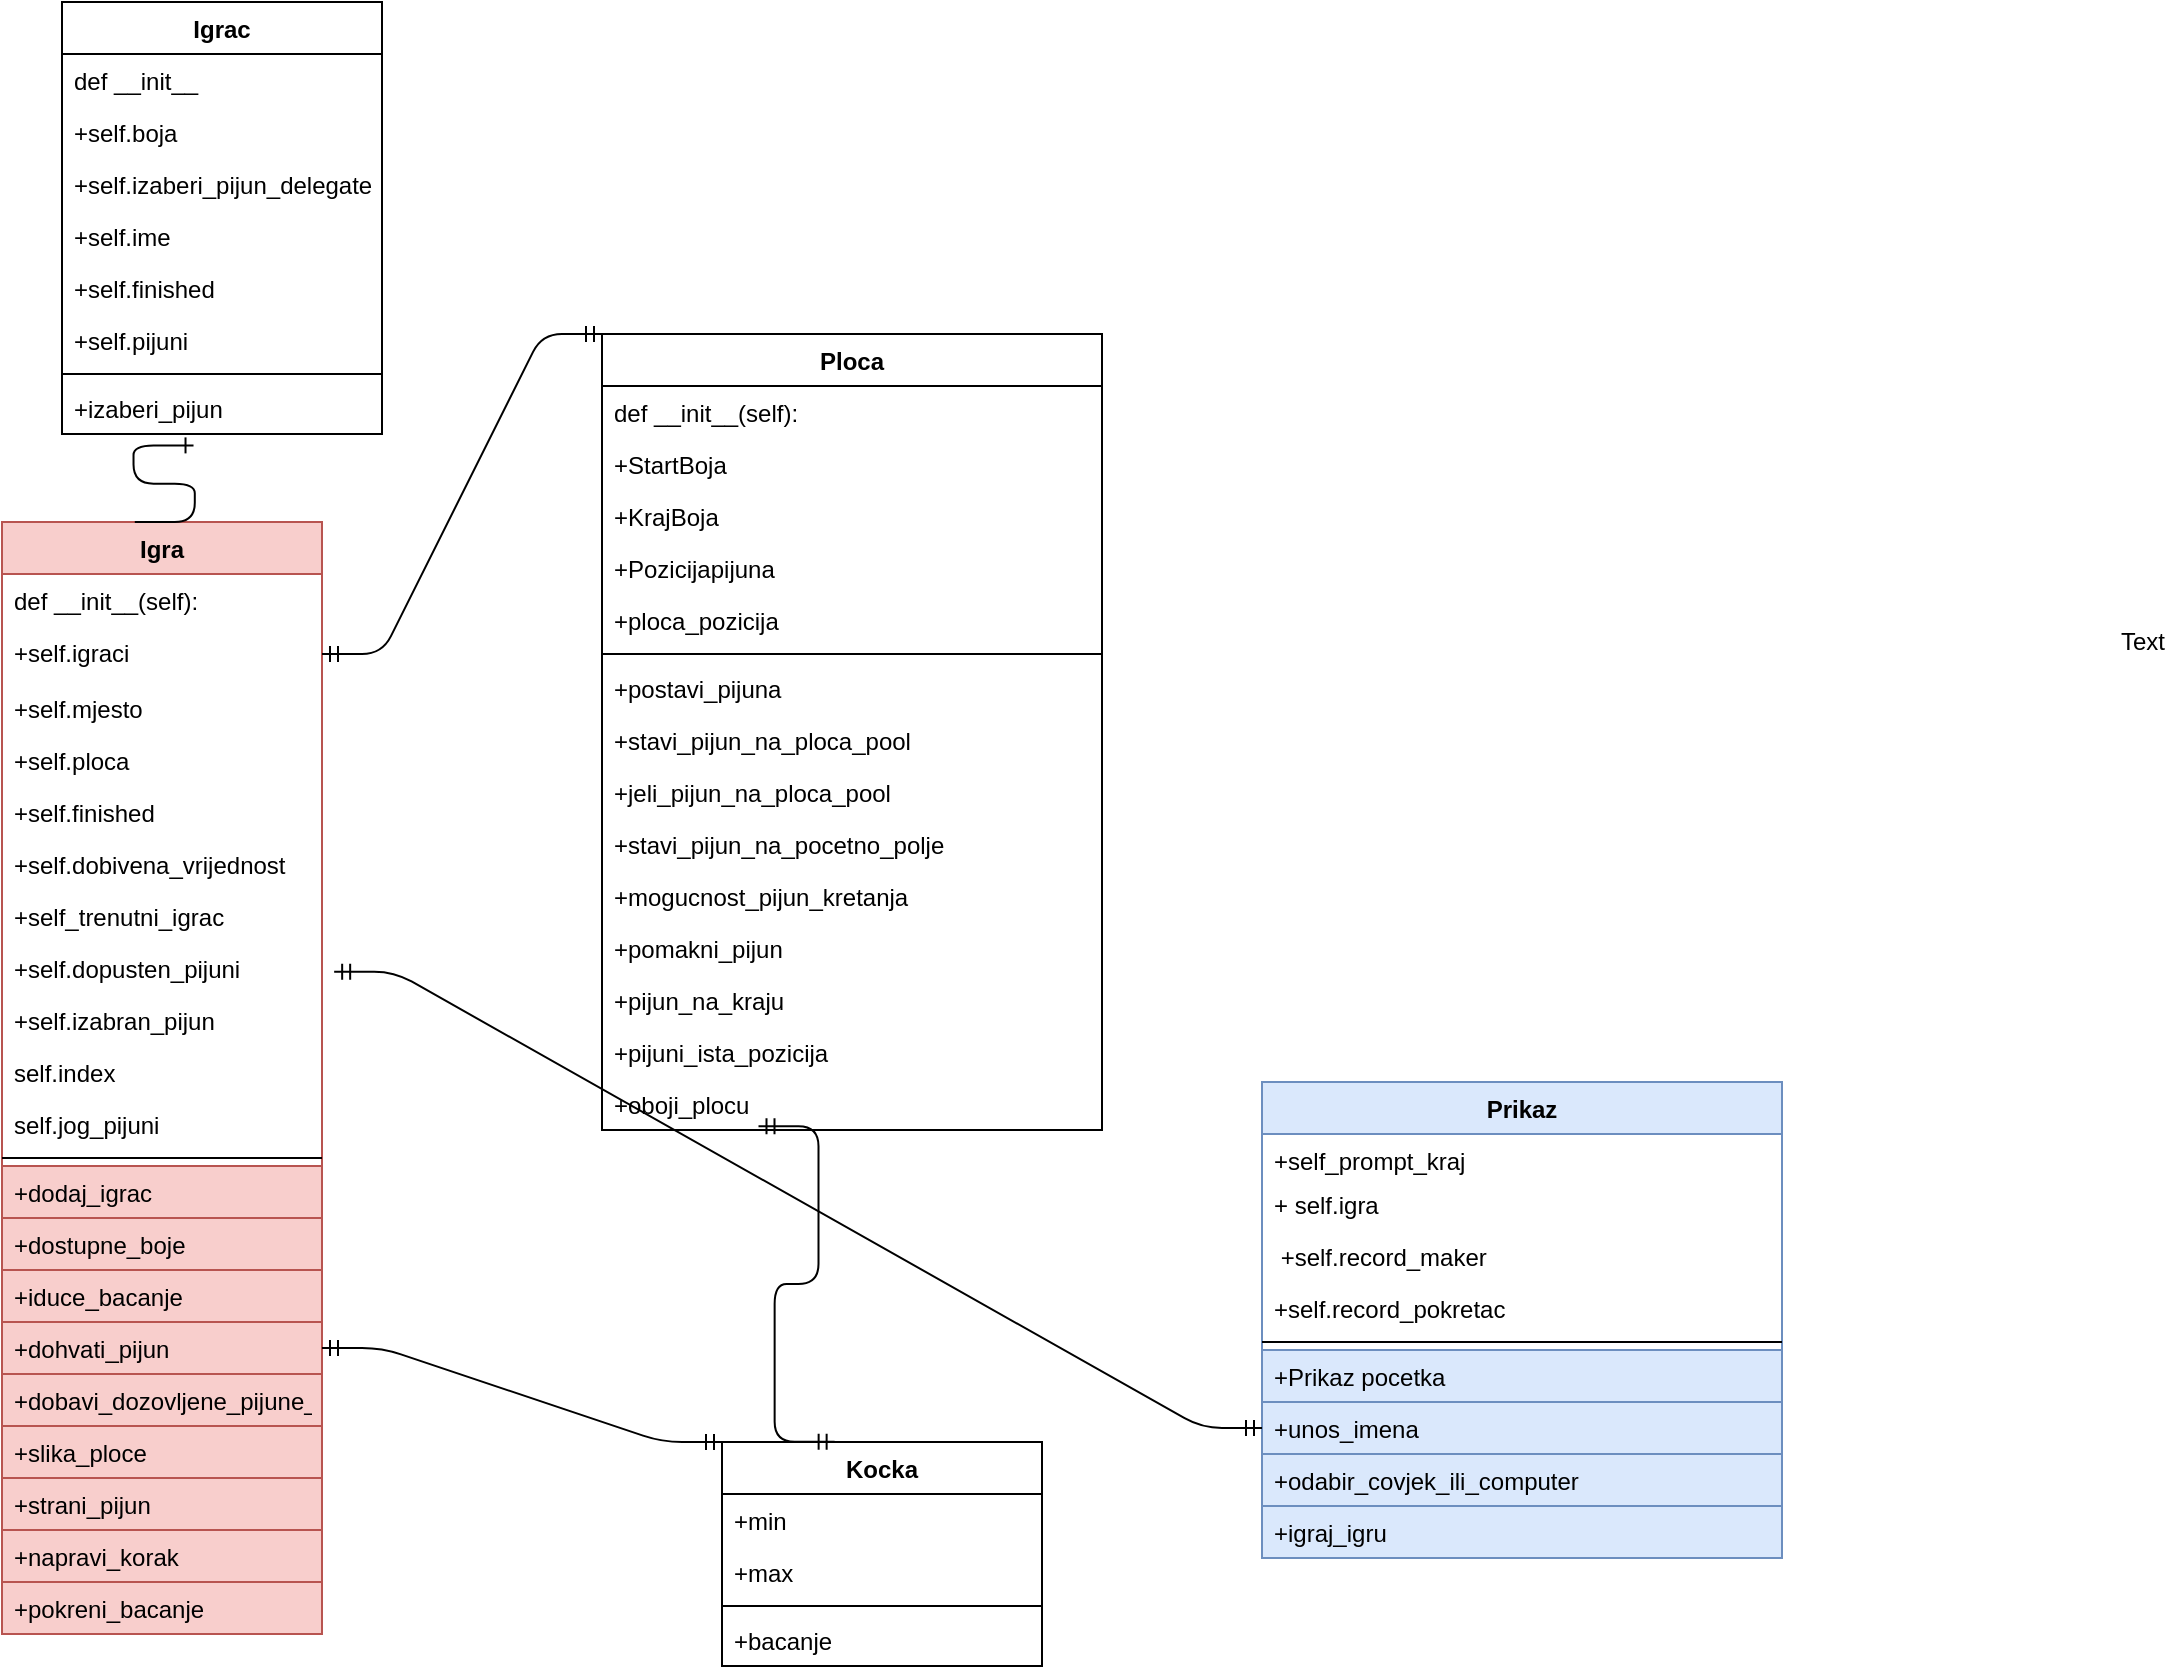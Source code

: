 <mxfile version="14.2.7" type="github" pages="3">
  <diagram id="_c5UoDet7S7U7oNL-fHp" name="UML">
    <mxGraphModel dx="1497" dy="803" grid="1" gridSize="10" guides="1" tooltips="1" connect="1" arrows="1" fold="1" page="1" pageScale="1" pageWidth="827" pageHeight="1169" math="0" shadow="0">
      <root>
        <mxCell id="0" />
        <mxCell id="1" parent="0" />
        <mxCell id="5Lk-2WCluk9JZzfyR8hW-23" value="Ploca" style="swimlane;fontStyle=1;align=center;verticalAlign=top;childLayout=stackLayout;horizontal=1;startSize=26;horizontalStack=0;resizeParent=1;resizeParentMax=0;resizeLast=0;collapsible=1;marginBottom=0;" parent="1" vertex="1">
          <mxGeometry x="380" y="386" width="250" height="398" as="geometry" />
        </mxCell>
        <mxCell id="5Lk-2WCluk9JZzfyR8hW-24" value="def __init__(self):&#xa;" style="text;strokeColor=none;fillColor=none;align=left;verticalAlign=top;spacingLeft=4;spacingRight=4;overflow=hidden;rotatable=0;points=[[0,0.5],[1,0.5]];portConstraint=eastwest;" parent="5Lk-2WCluk9JZzfyR8hW-23" vertex="1">
          <mxGeometry y="26" width="250" height="26" as="geometry" />
        </mxCell>
        <mxCell id="5Lk-2WCluk9JZzfyR8hW-48" value="+StartBoja" style="text;strokeColor=none;fillColor=none;align=left;verticalAlign=top;spacingLeft=4;spacingRight=4;overflow=hidden;rotatable=0;points=[[0,0.5],[1,0.5]];portConstraint=eastwest;" parent="5Lk-2WCluk9JZzfyR8hW-23" vertex="1">
          <mxGeometry y="52" width="250" height="26" as="geometry" />
        </mxCell>
        <mxCell id="5Lk-2WCluk9JZzfyR8hW-49" value="+KrajBoja" style="text;strokeColor=none;fillColor=none;align=left;verticalAlign=top;spacingLeft=4;spacingRight=4;overflow=hidden;rotatable=0;points=[[0,0.5],[1,0.5]];portConstraint=eastwest;" parent="5Lk-2WCluk9JZzfyR8hW-23" vertex="1">
          <mxGeometry y="78" width="250" height="26" as="geometry" />
        </mxCell>
        <mxCell id="5Lk-2WCluk9JZzfyR8hW-50" value="+Pozicijapijuna" style="text;strokeColor=none;fillColor=none;align=left;verticalAlign=top;spacingLeft=4;spacingRight=4;overflow=hidden;rotatable=0;points=[[0,0.5],[1,0.5]];portConstraint=eastwest;" parent="5Lk-2WCluk9JZzfyR8hW-23" vertex="1">
          <mxGeometry y="104" width="250" height="26" as="geometry" />
        </mxCell>
        <mxCell id="5Lk-2WCluk9JZzfyR8hW-51" value="+ploca_pozicija" style="text;strokeColor=none;fillColor=none;align=left;verticalAlign=top;spacingLeft=4;spacingRight=4;overflow=hidden;rotatable=0;points=[[0,0.5],[1,0.5]];portConstraint=eastwest;" parent="5Lk-2WCluk9JZzfyR8hW-23" vertex="1">
          <mxGeometry y="130" width="250" height="26" as="geometry" />
        </mxCell>
        <mxCell id="5Lk-2WCluk9JZzfyR8hW-25" value="" style="line;strokeWidth=1;fillColor=none;align=left;verticalAlign=middle;spacingTop=-1;spacingLeft=3;spacingRight=3;rotatable=0;labelPosition=right;points=[];portConstraint=eastwest;" parent="5Lk-2WCluk9JZzfyR8hW-23" vertex="1">
          <mxGeometry y="156" width="250" height="8" as="geometry" />
        </mxCell>
        <mxCell id="5Lk-2WCluk9JZzfyR8hW-32" value="+postavi_pijuna" style="text;strokeColor=none;fillColor=none;align=left;verticalAlign=top;spacingLeft=4;spacingRight=4;overflow=hidden;rotatable=0;points=[[0,0.5],[1,0.5]];portConstraint=eastwest;" parent="5Lk-2WCluk9JZzfyR8hW-23" vertex="1">
          <mxGeometry y="164" width="250" height="26" as="geometry" />
        </mxCell>
        <mxCell id="5Lk-2WCluk9JZzfyR8hW-26" value="+stavi_pijun_na_ploca_pool" style="text;strokeColor=none;fillColor=none;align=left;verticalAlign=top;spacingLeft=4;spacingRight=4;overflow=hidden;rotatable=0;points=[[0,0.5],[1,0.5]];portConstraint=eastwest;" parent="5Lk-2WCluk9JZzfyR8hW-23" vertex="1">
          <mxGeometry y="190" width="250" height="26" as="geometry" />
        </mxCell>
        <mxCell id="5Lk-2WCluk9JZzfyR8hW-27" value="+jeli_pijun_na_ploca_pool" style="text;strokeColor=none;fillColor=none;align=left;verticalAlign=top;spacingLeft=4;spacingRight=4;overflow=hidden;rotatable=0;points=[[0,0.5],[1,0.5]];portConstraint=eastwest;" parent="5Lk-2WCluk9JZzfyR8hW-23" vertex="1">
          <mxGeometry y="216" width="250" height="26" as="geometry" />
        </mxCell>
        <mxCell id="5Lk-2WCluk9JZzfyR8hW-29" value="+stavi_pijun_na_pocetno_polje" style="text;strokeColor=none;fillColor=none;align=left;verticalAlign=top;spacingLeft=4;spacingRight=4;overflow=hidden;rotatable=0;points=[[0,0.5],[1,0.5]];portConstraint=eastwest;" parent="5Lk-2WCluk9JZzfyR8hW-23" vertex="1">
          <mxGeometry y="242" width="250" height="26" as="geometry" />
        </mxCell>
        <mxCell id="5Lk-2WCluk9JZzfyR8hW-30" value="+mogucnost_pijun_kretanja" style="text;strokeColor=none;fillColor=none;align=left;verticalAlign=top;spacingLeft=4;spacingRight=4;overflow=hidden;rotatable=0;points=[[0,0.5],[1,0.5]];portConstraint=eastwest;" parent="5Lk-2WCluk9JZzfyR8hW-23" vertex="1">
          <mxGeometry y="268" width="250" height="26" as="geometry" />
        </mxCell>
        <mxCell id="5Lk-2WCluk9JZzfyR8hW-31" value="+pomakni_pijun" style="text;strokeColor=none;fillColor=none;align=left;verticalAlign=top;spacingLeft=4;spacingRight=4;overflow=hidden;rotatable=0;points=[[0,0.5],[1,0.5]];portConstraint=eastwest;" parent="5Lk-2WCluk9JZzfyR8hW-23" vertex="1">
          <mxGeometry y="294" width="250" height="26" as="geometry" />
        </mxCell>
        <mxCell id="5Lk-2WCluk9JZzfyR8hW-33" value="+pijun_na_kraju" style="text;strokeColor=none;fillColor=none;align=left;verticalAlign=top;spacingLeft=4;spacingRight=4;overflow=hidden;rotatable=0;points=[[0,0.5],[1,0.5]];portConstraint=eastwest;" parent="5Lk-2WCluk9JZzfyR8hW-23" vertex="1">
          <mxGeometry y="320" width="250" height="26" as="geometry" />
        </mxCell>
        <mxCell id="5Lk-2WCluk9JZzfyR8hW-34" value="+pijuni_ista_pozicija" style="text;strokeColor=none;fillColor=none;align=left;verticalAlign=top;spacingLeft=4;spacingRight=4;overflow=hidden;rotatable=0;points=[[0,0.5],[1,0.5]];portConstraint=eastwest;" parent="5Lk-2WCluk9JZzfyR8hW-23" vertex="1">
          <mxGeometry y="346" width="250" height="26" as="geometry" />
        </mxCell>
        <mxCell id="5Lk-2WCluk9JZzfyR8hW-35" value="+oboji_plocu&#xa;" style="text;strokeColor=none;fillColor=none;align=left;verticalAlign=top;spacingLeft=4;spacingRight=4;overflow=hidden;rotatable=0;points=[[0,0.5],[1,0.5]];portConstraint=eastwest;" parent="5Lk-2WCluk9JZzfyR8hW-23" vertex="1">
          <mxGeometry y="372" width="250" height="26" as="geometry" />
        </mxCell>
        <mxCell id="5Lk-2WCluk9JZzfyR8hW-53" value="Igrac" style="swimlane;fontStyle=1;align=center;verticalAlign=top;childLayout=stackLayout;horizontal=1;startSize=26;horizontalStack=0;resizeParent=1;resizeParentMax=0;resizeLast=0;collapsible=1;marginBottom=0;" parent="1" vertex="1">
          <mxGeometry x="110" y="220" width="160" height="216" as="geometry" />
        </mxCell>
        <mxCell id="5Lk-2WCluk9JZzfyR8hW-54" value="def __init__&#xa;" style="text;strokeColor=none;fillColor=none;align=left;verticalAlign=top;spacingLeft=4;spacingRight=4;overflow=hidden;rotatable=0;points=[[0,0.5],[1,0.5]];portConstraint=eastwest;" parent="5Lk-2WCluk9JZzfyR8hW-53" vertex="1">
          <mxGeometry y="26" width="160" height="26" as="geometry" />
        </mxCell>
        <mxCell id="5Lk-2WCluk9JZzfyR8hW-57" value="+self.boja" style="text;strokeColor=none;fillColor=none;align=left;verticalAlign=top;spacingLeft=4;spacingRight=4;overflow=hidden;rotatable=0;points=[[0,0.5],[1,0.5]];portConstraint=eastwest;" parent="5Lk-2WCluk9JZzfyR8hW-53" vertex="1">
          <mxGeometry y="52" width="160" height="26" as="geometry" />
        </mxCell>
        <mxCell id="5Lk-2WCluk9JZzfyR8hW-58" value="+self.izaberi_pijun_delegate" style="text;strokeColor=none;fillColor=none;align=left;verticalAlign=top;spacingLeft=4;spacingRight=4;overflow=hidden;rotatable=0;points=[[0,0.5],[1,0.5]];portConstraint=eastwest;" parent="5Lk-2WCluk9JZzfyR8hW-53" vertex="1">
          <mxGeometry y="78" width="160" height="26" as="geometry" />
        </mxCell>
        <mxCell id="5Lk-2WCluk9JZzfyR8hW-59" value="+self.ime" style="text;strokeColor=none;fillColor=none;align=left;verticalAlign=top;spacingLeft=4;spacingRight=4;overflow=hidden;rotatable=0;points=[[0,0.5],[1,0.5]];portConstraint=eastwest;" parent="5Lk-2WCluk9JZzfyR8hW-53" vertex="1">
          <mxGeometry y="104" width="160" height="26" as="geometry" />
        </mxCell>
        <mxCell id="5Lk-2WCluk9JZzfyR8hW-60" value="+self.finished" style="text;strokeColor=none;fillColor=none;align=left;verticalAlign=top;spacingLeft=4;spacingRight=4;overflow=hidden;rotatable=0;points=[[0,0.5],[1,0.5]];portConstraint=eastwest;" parent="5Lk-2WCluk9JZzfyR8hW-53" vertex="1">
          <mxGeometry y="130" width="160" height="26" as="geometry" />
        </mxCell>
        <mxCell id="5Lk-2WCluk9JZzfyR8hW-61" value="+self.pijuni" style="text;strokeColor=none;fillColor=none;align=left;verticalAlign=top;spacingLeft=4;spacingRight=4;overflow=hidden;rotatable=0;points=[[0,0.5],[1,0.5]];portConstraint=eastwest;" parent="5Lk-2WCluk9JZzfyR8hW-53" vertex="1">
          <mxGeometry y="156" width="160" height="26" as="geometry" />
        </mxCell>
        <mxCell id="5Lk-2WCluk9JZzfyR8hW-55" value="" style="line;strokeWidth=1;fillColor=none;align=left;verticalAlign=middle;spacingTop=-1;spacingLeft=3;spacingRight=3;rotatable=0;labelPosition=right;points=[];portConstraint=eastwest;" parent="5Lk-2WCluk9JZzfyR8hW-53" vertex="1">
          <mxGeometry y="182" width="160" height="8" as="geometry" />
        </mxCell>
        <mxCell id="5Lk-2WCluk9JZzfyR8hW-56" value="+izaberi_pijun" style="text;strokeColor=none;fillColor=none;align=left;verticalAlign=top;spacingLeft=4;spacingRight=4;overflow=hidden;rotatable=0;points=[[0,0.5],[1,0.5]];portConstraint=eastwest;" parent="5Lk-2WCluk9JZzfyR8hW-53" vertex="1">
          <mxGeometry y="190" width="160" height="26" as="geometry" />
        </mxCell>
        <mxCell id="5Lk-2WCluk9JZzfyR8hW-62" value="Igra" style="swimlane;fontStyle=1;align=center;verticalAlign=top;childLayout=stackLayout;horizontal=1;startSize=26;horizontalStack=0;resizeParent=1;resizeParentMax=0;resizeLast=0;collapsible=1;marginBottom=0;fillColor=#f8cecc;strokeColor=#b85450;" parent="1" vertex="1">
          <mxGeometry x="80" y="480" width="160" height="556" as="geometry" />
        </mxCell>
        <mxCell id="5Lk-2WCluk9JZzfyR8hW-63" value="def __init__(self):&#xa;" style="text;strokeColor=none;fillColor=none;align=left;verticalAlign=top;spacingLeft=4;spacingRight=4;overflow=hidden;rotatable=0;points=[[0,0.5],[1,0.5]];portConstraint=eastwest;" parent="5Lk-2WCluk9JZzfyR8hW-62" vertex="1">
          <mxGeometry y="26" width="160" height="26" as="geometry" />
        </mxCell>
        <mxCell id="5Lk-2WCluk9JZzfyR8hW-66" value="+self.igraci" style="text;align=left;verticalAlign=top;spacingLeft=4;spacingRight=4;overflow=hidden;rotatable=0;points=[[0,0.5],[1,0.5]];portConstraint=eastwest;" parent="5Lk-2WCluk9JZzfyR8hW-62" vertex="1">
          <mxGeometry y="52" width="160" height="28" as="geometry" />
        </mxCell>
        <mxCell id="5Lk-2WCluk9JZzfyR8hW-67" value="+self.mjesto" style="text;strokeColor=none;fillColor=none;align=left;verticalAlign=top;spacingLeft=4;spacingRight=4;overflow=hidden;rotatable=0;points=[[0,0.5],[1,0.5]];portConstraint=eastwest;" parent="5Lk-2WCluk9JZzfyR8hW-62" vertex="1">
          <mxGeometry y="80" width="160" height="26" as="geometry" />
        </mxCell>
        <mxCell id="5Lk-2WCluk9JZzfyR8hW-77" value="+self.ploca" style="text;strokeColor=none;fillColor=none;align=left;verticalAlign=top;spacingLeft=4;spacingRight=4;overflow=hidden;rotatable=0;points=[[0,0.5],[1,0.5]];portConstraint=eastwest;" parent="5Lk-2WCluk9JZzfyR8hW-62" vertex="1">
          <mxGeometry y="106" width="160" height="26" as="geometry" />
        </mxCell>
        <mxCell id="5Lk-2WCluk9JZzfyR8hW-68" value="+self.finished" style="text;strokeColor=none;fillColor=none;align=left;verticalAlign=top;spacingLeft=4;spacingRight=4;overflow=hidden;rotatable=0;points=[[0,0.5],[1,0.5]];portConstraint=eastwest;" parent="5Lk-2WCluk9JZzfyR8hW-62" vertex="1">
          <mxGeometry y="132" width="160" height="26" as="geometry" />
        </mxCell>
        <mxCell id="5Lk-2WCluk9JZzfyR8hW-69" value="+self.dobivena_vrijednost" style="text;strokeColor=none;fillColor=none;align=left;verticalAlign=top;spacingLeft=4;spacingRight=4;overflow=hidden;rotatable=0;points=[[0,0.5],[1,0.5]];portConstraint=eastwest;" parent="5Lk-2WCluk9JZzfyR8hW-62" vertex="1">
          <mxGeometry y="158" width="160" height="26" as="geometry" />
        </mxCell>
        <mxCell id="5Lk-2WCluk9JZzfyR8hW-70" value="+self_trenutni_igrac" style="text;strokeColor=none;fillColor=none;align=left;verticalAlign=top;spacingLeft=4;spacingRight=4;overflow=hidden;rotatable=0;points=[[0,0.5],[1,0.5]];portConstraint=eastwest;" parent="5Lk-2WCluk9JZzfyR8hW-62" vertex="1">
          <mxGeometry y="184" width="160" height="26" as="geometry" />
        </mxCell>
        <mxCell id="5Lk-2WCluk9JZzfyR8hW-71" value="+self.dopusten_pijuni" style="text;strokeColor=none;fillColor=none;align=left;verticalAlign=top;spacingLeft=4;spacingRight=4;overflow=hidden;rotatable=0;points=[[0,0.5],[1,0.5]];portConstraint=eastwest;" parent="5Lk-2WCluk9JZzfyR8hW-62" vertex="1">
          <mxGeometry y="210" width="160" height="26" as="geometry" />
        </mxCell>
        <mxCell id="5Lk-2WCluk9JZzfyR8hW-72" value="+self.izabran_pijun" style="text;strokeColor=none;fillColor=none;align=left;verticalAlign=top;spacingLeft=4;spacingRight=4;overflow=hidden;rotatable=0;points=[[0,0.5],[1,0.5]];portConstraint=eastwest;" parent="5Lk-2WCluk9JZzfyR8hW-62" vertex="1">
          <mxGeometry y="236" width="160" height="26" as="geometry" />
        </mxCell>
        <mxCell id="5Lk-2WCluk9JZzfyR8hW-73" value="self.index" style="text;strokeColor=none;fillColor=none;align=left;verticalAlign=top;spacingLeft=4;spacingRight=4;overflow=hidden;rotatable=0;points=[[0,0.5],[1,0.5]];portConstraint=eastwest;" parent="5Lk-2WCluk9JZzfyR8hW-62" vertex="1">
          <mxGeometry y="262" width="160" height="26" as="geometry" />
        </mxCell>
        <mxCell id="5Lk-2WCluk9JZzfyR8hW-76" value="self.jog_pijuni" style="text;strokeColor=none;fillColor=none;align=left;verticalAlign=top;spacingLeft=4;spacingRight=4;overflow=hidden;rotatable=0;points=[[0,0.5],[1,0.5]];portConstraint=eastwest;" parent="5Lk-2WCluk9JZzfyR8hW-62" vertex="1">
          <mxGeometry y="288" width="160" height="26" as="geometry" />
        </mxCell>
        <mxCell id="5Lk-2WCluk9JZzfyR8hW-75" value="" style="line;strokeWidth=1;fillColor=none;align=left;verticalAlign=middle;spacingTop=-1;spacingLeft=3;spacingRight=3;rotatable=0;labelPosition=right;points=[];portConstraint=eastwest;" parent="5Lk-2WCluk9JZzfyR8hW-62" vertex="1">
          <mxGeometry y="314" width="160" height="8" as="geometry" />
        </mxCell>
        <mxCell id="5Lk-2WCluk9JZzfyR8hW-65" value="+dodaj_igrac" style="text;strokeColor=#b85450;fillColor=#f8cecc;align=left;verticalAlign=top;spacingLeft=4;spacingRight=4;overflow=hidden;rotatable=0;points=[[0,0.5],[1,0.5]];portConstraint=eastwest;" parent="5Lk-2WCluk9JZzfyR8hW-62" vertex="1">
          <mxGeometry y="322" width="160" height="26" as="geometry" />
        </mxCell>
        <mxCell id="5Lk-2WCluk9JZzfyR8hW-78" value="+dostupne_boje" style="text;strokeColor=#b85450;fillColor=#f8cecc;align=left;verticalAlign=top;spacingLeft=4;spacingRight=4;overflow=hidden;rotatable=0;points=[[0,0.5],[1,0.5]];portConstraint=eastwest;" parent="5Lk-2WCluk9JZzfyR8hW-62" vertex="1">
          <mxGeometry y="348" width="160" height="26" as="geometry" />
        </mxCell>
        <mxCell id="5Lk-2WCluk9JZzfyR8hW-79" value="+iduce_bacanje" style="text;strokeColor=#b85450;fillColor=#f8cecc;align=left;verticalAlign=top;spacingLeft=4;spacingRight=4;overflow=hidden;rotatable=0;points=[[0,0.5],[1,0.5]];portConstraint=eastwest;" parent="5Lk-2WCluk9JZzfyR8hW-62" vertex="1">
          <mxGeometry y="374" width="160" height="26" as="geometry" />
        </mxCell>
        <mxCell id="5Lk-2WCluk9JZzfyR8hW-80" value="+dohvati_pijun" style="text;strokeColor=#b85450;fillColor=#f8cecc;align=left;verticalAlign=top;spacingLeft=4;spacingRight=4;overflow=hidden;rotatable=0;points=[[0,0.5],[1,0.5]];portConstraint=eastwest;" parent="5Lk-2WCluk9JZzfyR8hW-62" vertex="1">
          <mxGeometry y="400" width="160" height="26" as="geometry" />
        </mxCell>
        <mxCell id="5Lk-2WCluk9JZzfyR8hW-81" value="+dobavi_dozovljene_pijune_za_micanje" style="text;strokeColor=#b85450;fillColor=#f8cecc;align=left;verticalAlign=top;spacingLeft=4;spacingRight=4;overflow=hidden;rotatable=0;points=[[0,0.5],[1,0.5]];portConstraint=eastwest;" parent="5Lk-2WCluk9JZzfyR8hW-62" vertex="1">
          <mxGeometry y="426" width="160" height="26" as="geometry" />
        </mxCell>
        <mxCell id="5Lk-2WCluk9JZzfyR8hW-82" value="+slika_ploce" style="text;strokeColor=#b85450;fillColor=#f8cecc;align=left;verticalAlign=top;spacingLeft=4;spacingRight=4;overflow=hidden;rotatable=0;points=[[0,0.5],[1,0.5]];portConstraint=eastwest;" parent="5Lk-2WCluk9JZzfyR8hW-62" vertex="1">
          <mxGeometry y="452" width="160" height="26" as="geometry" />
        </mxCell>
        <mxCell id="P3WCugWBcFIrIiBlnVip-1" value="+strani_pijun" style="text;strokeColor=#b85450;fillColor=#f8cecc;align=left;verticalAlign=top;spacingLeft=4;spacingRight=4;overflow=hidden;rotatable=0;points=[[0,0.5],[1,0.5]];portConstraint=eastwest;" vertex="1" parent="5Lk-2WCluk9JZzfyR8hW-62">
          <mxGeometry y="478" width="160" height="26" as="geometry" />
        </mxCell>
        <mxCell id="5Lk-2WCluk9JZzfyR8hW-84" value="+napravi_korak" style="text;strokeColor=#b85450;fillColor=#f8cecc;align=left;verticalAlign=top;spacingLeft=4;spacingRight=4;overflow=hidden;rotatable=0;points=[[0,0.5],[1,0.5]];portConstraint=eastwest;" parent="5Lk-2WCluk9JZzfyR8hW-62" vertex="1">
          <mxGeometry y="504" width="160" height="26" as="geometry" />
        </mxCell>
        <mxCell id="5Lk-2WCluk9JZzfyR8hW-86" value="+pokreni_bacanje" style="text;strokeColor=#b85450;fillColor=#f8cecc;align=left;verticalAlign=top;spacingLeft=4;spacingRight=4;overflow=hidden;rotatable=0;points=[[0,0.5],[1,0.5]];portConstraint=eastwest;" parent="5Lk-2WCluk9JZzfyR8hW-62" vertex="1">
          <mxGeometry y="530" width="160" height="26" as="geometry" />
        </mxCell>
        <mxCell id="5Lk-2WCluk9JZzfyR8hW-94" value="Text" style="text;html=1;align=center;verticalAlign=middle;resizable=0;points=[];autosize=1;" parent="1" vertex="1">
          <mxGeometry x="1130" y="530" width="40" height="20" as="geometry" />
        </mxCell>
        <mxCell id="5Lk-2WCluk9JZzfyR8hW-95" value="Kocka" style="swimlane;fontStyle=1;align=center;verticalAlign=top;childLayout=stackLayout;horizontal=1;startSize=26;horizontalStack=0;resizeParent=1;resizeParentMax=0;resizeLast=0;collapsible=1;marginBottom=0;" parent="1" vertex="1">
          <mxGeometry x="440" y="940" width="160" height="112" as="geometry" />
        </mxCell>
        <mxCell id="5Lk-2WCluk9JZzfyR8hW-96" value="+min" style="text;strokeColor=none;fillColor=none;align=left;verticalAlign=top;spacingLeft=4;spacingRight=4;overflow=hidden;rotatable=0;points=[[0,0.5],[1,0.5]];portConstraint=eastwest;" parent="5Lk-2WCluk9JZzfyR8hW-95" vertex="1">
          <mxGeometry y="26" width="160" height="26" as="geometry" />
        </mxCell>
        <mxCell id="5Lk-2WCluk9JZzfyR8hW-99" value="+max" style="text;strokeColor=none;fillColor=none;align=left;verticalAlign=top;spacingLeft=4;spacingRight=4;overflow=hidden;rotatable=0;points=[[0,0.5],[1,0.5]];portConstraint=eastwest;" parent="5Lk-2WCluk9JZzfyR8hW-95" vertex="1">
          <mxGeometry y="52" width="160" height="26" as="geometry" />
        </mxCell>
        <mxCell id="5Lk-2WCluk9JZzfyR8hW-97" value="" style="line;strokeWidth=1;fillColor=none;align=left;verticalAlign=middle;spacingTop=-1;spacingLeft=3;spacingRight=3;rotatable=0;labelPosition=right;points=[];portConstraint=eastwest;" parent="5Lk-2WCluk9JZzfyR8hW-95" vertex="1">
          <mxGeometry y="78" width="160" height="8" as="geometry" />
        </mxCell>
        <mxCell id="5Lk-2WCluk9JZzfyR8hW-98" value="+bacanje" style="text;strokeColor=none;fillColor=none;align=left;verticalAlign=top;spacingLeft=4;spacingRight=4;overflow=hidden;rotatable=0;points=[[0,0.5],[1,0.5]];portConstraint=eastwest;" parent="5Lk-2WCluk9JZzfyR8hW-95" vertex="1">
          <mxGeometry y="86" width="160" height="26" as="geometry" />
        </mxCell>
        <mxCell id="5Lk-2WCluk9JZzfyR8hW-104" value="Prikaz" style="swimlane;fontStyle=1;align=center;verticalAlign=top;childLayout=stackLayout;horizontal=1;startSize=26;horizontalStack=0;resizeParent=1;resizeParentMax=0;resizeLast=0;collapsible=1;marginBottom=0;fillColor=#dae8fc;strokeColor=#6c8ebf;" parent="1" vertex="1">
          <mxGeometry x="710" y="760" width="260" height="238" as="geometry" />
        </mxCell>
        <mxCell id="5Lk-2WCluk9JZzfyR8hW-109" value="+self_prompt_kraj" style="text;strokeColor=none;fillColor=none;align=left;verticalAlign=top;spacingLeft=4;spacingRight=4;overflow=hidden;rotatable=0;points=[[0,0.5],[1,0.5]];portConstraint=eastwest;" parent="5Lk-2WCluk9JZzfyR8hW-104" vertex="1">
          <mxGeometry y="26" width="260" height="22" as="geometry" />
        </mxCell>
        <mxCell id="5Lk-2WCluk9JZzfyR8hW-111" value="+ self.igra" style="text;strokeColor=none;fillColor=none;align=left;verticalAlign=top;spacingLeft=4;spacingRight=4;overflow=hidden;rotatable=0;points=[[0,0.5],[1,0.5]];portConstraint=eastwest;" parent="5Lk-2WCluk9JZzfyR8hW-104" vertex="1">
          <mxGeometry y="48" width="260" height="26" as="geometry" />
        </mxCell>
        <mxCell id="5Lk-2WCluk9JZzfyR8hW-108" value=" +self.record_maker" style="text;strokeColor=none;fillColor=none;align=left;verticalAlign=top;spacingLeft=4;spacingRight=4;overflow=hidden;rotatable=0;points=[[0,0.5],[1,0.5]];portConstraint=eastwest;" parent="5Lk-2WCluk9JZzfyR8hW-104" vertex="1">
          <mxGeometry y="74" width="260" height="26" as="geometry" />
        </mxCell>
        <mxCell id="5Lk-2WCluk9JZzfyR8hW-110" value="+self.record_pokretac" style="text;strokeColor=none;fillColor=none;align=left;verticalAlign=top;spacingLeft=4;spacingRight=4;overflow=hidden;rotatable=0;points=[[0,0.5],[1,0.5]];portConstraint=eastwest;" parent="5Lk-2WCluk9JZzfyR8hW-104" vertex="1">
          <mxGeometry y="100" width="260" height="26" as="geometry" />
        </mxCell>
        <mxCell id="5Lk-2WCluk9JZzfyR8hW-106" value="" style="line;strokeWidth=1;fillColor=none;align=left;verticalAlign=middle;spacingTop=-1;spacingLeft=3;spacingRight=3;rotatable=0;labelPosition=right;points=[];portConstraint=eastwest;" parent="5Lk-2WCluk9JZzfyR8hW-104" vertex="1">
          <mxGeometry y="126" width="260" height="8" as="geometry" />
        </mxCell>
        <mxCell id="5Lk-2WCluk9JZzfyR8hW-107" value="+Prikaz pocetka" style="text;strokeColor=#6c8ebf;fillColor=#dae8fc;align=left;verticalAlign=top;spacingLeft=4;spacingRight=4;overflow=hidden;rotatable=0;points=[[0,0.5],[1,0.5]];portConstraint=eastwest;" parent="5Lk-2WCluk9JZzfyR8hW-104" vertex="1">
          <mxGeometry y="134" width="260" height="26" as="geometry" />
        </mxCell>
        <mxCell id="5Lk-2WCluk9JZzfyR8hW-112" value="+unos_imena" style="text;strokeColor=#6c8ebf;fillColor=#dae8fc;align=left;verticalAlign=top;spacingLeft=4;spacingRight=4;overflow=hidden;rotatable=0;points=[[0,0.5],[1,0.5]];portConstraint=eastwest;" parent="5Lk-2WCluk9JZzfyR8hW-104" vertex="1">
          <mxGeometry y="160" width="260" height="26" as="geometry" />
        </mxCell>
        <mxCell id="5Lk-2WCluk9JZzfyR8hW-114" value="+odabir_covjek_ili_computer" style="text;strokeColor=#6c8ebf;fillColor=#dae8fc;align=left;verticalAlign=top;spacingLeft=4;spacingRight=4;overflow=hidden;rotatable=0;points=[[0,0.5],[1,0.5]];portConstraint=eastwest;" parent="5Lk-2WCluk9JZzfyR8hW-104" vertex="1">
          <mxGeometry y="186" width="260" height="26" as="geometry" />
        </mxCell>
        <mxCell id="5Lk-2WCluk9JZzfyR8hW-115" value="+igraj_igru" style="text;strokeColor=#6c8ebf;fillColor=#dae8fc;align=left;verticalAlign=top;spacingLeft=4;spacingRight=4;overflow=hidden;rotatable=0;points=[[0,0.5],[1,0.5]];portConstraint=eastwest;" parent="5Lk-2WCluk9JZzfyR8hW-104" vertex="1">
          <mxGeometry y="212" width="260" height="26" as="geometry" />
        </mxCell>
        <mxCell id="5Lk-2WCluk9JZzfyR8hW-116" value="" style="edgeStyle=entityRelationEdgeStyle;fontSize=12;html=1;endArrow=ERone;endFill=1;exitX=0.415;exitY=0;exitDx=0;exitDy=0;exitPerimeter=0;entryX=0.411;entryY=1.219;entryDx=0;entryDy=0;entryPerimeter=0;" parent="1" source="5Lk-2WCluk9JZzfyR8hW-62" edge="1" target="5Lk-2WCluk9JZzfyR8hW-56">
          <mxGeometry width="100" height="100" relative="1" as="geometry">
            <mxPoint x="190" y="600" as="sourcePoint" />
            <mxPoint x="291" y="373" as="targetPoint" />
          </mxGeometry>
        </mxCell>
        <mxCell id="5Lk-2WCluk9JZzfyR8hW-117" value="" style="edgeStyle=entityRelationEdgeStyle;fontSize=12;html=1;endArrow=ERmandOne;startArrow=ERmandOne;entryX=0;entryY=0;entryDx=0;entryDy=0;" parent="1" source="5Lk-2WCluk9JZzfyR8hW-66" target="5Lk-2WCluk9JZzfyR8hW-23" edge="1">
          <mxGeometry width="100" height="100" relative="1" as="geometry">
            <mxPoint x="280" y="700" as="sourcePoint" />
            <mxPoint x="390" y="600" as="targetPoint" />
          </mxGeometry>
        </mxCell>
        <mxCell id="5Lk-2WCluk9JZzfyR8hW-118" value="" style="edgeStyle=entityRelationEdgeStyle;fontSize=12;html=1;endArrow=ERmandOne;startArrow=ERmandOne;exitX=1.038;exitY=-0.43;exitDx=0;exitDy=0;exitPerimeter=0;entryX=0;entryY=0.5;entryDx=0;entryDy=0;" parent="1" source="5Lk-2WCluk9JZzfyR8hW-72" target="5Lk-2WCluk9JZzfyR8hW-112" edge="1">
          <mxGeometry width="100" height="100" relative="1" as="geometry">
            <mxPoint x="500" y="970" as="sourcePoint" />
            <mxPoint x="600" y="870" as="targetPoint" />
          </mxGeometry>
        </mxCell>
        <mxCell id="5Lk-2WCluk9JZzfyR8hW-120" value="" style="edgeStyle=entityRelationEdgeStyle;fontSize=12;html=1;endArrow=ERmandOne;startArrow=ERmandOne;entryX=0.352;entryY=-0.001;entryDx=0;entryDy=0;entryPerimeter=0;exitX=0.313;exitY=0.926;exitDx=0;exitDy=0;exitPerimeter=0;" parent="1" source="5Lk-2WCluk9JZzfyR8hW-35" target="5Lk-2WCluk9JZzfyR8hW-95" edge="1">
          <mxGeometry width="100" height="100" relative="1" as="geometry">
            <mxPoint x="280" y="1020" as="sourcePoint" />
            <mxPoint x="380" y="920" as="targetPoint" />
          </mxGeometry>
        </mxCell>
        <mxCell id="Ro9uZy8rx2496YqdpFuz-1" value="" style="edgeStyle=entityRelationEdgeStyle;fontSize=12;html=1;endArrow=ERmandOne;startArrow=ERmandOne;entryX=1;entryY=0.5;entryDx=0;entryDy=0;exitX=0;exitY=0;exitDx=0;exitDy=0;" parent="1" source="5Lk-2WCluk9JZzfyR8hW-95" target="5Lk-2WCluk9JZzfyR8hW-80" edge="1">
          <mxGeometry width="100" height="100" relative="1" as="geometry">
            <mxPoint x="610" y="810" as="sourcePoint" />
            <mxPoint x="710" y="710" as="targetPoint" />
          </mxGeometry>
        </mxCell>
      </root>
    </mxGraphModel>
  </diagram>
  <diagram id="WkWae0V2T4ftGJnn2FQq" name="Dijagram">
    <mxGraphModel dx="836" dy="516" grid="1" gridSize="10" guides="1" tooltips="1" connect="1" arrows="1" fold="1" page="1" pageScale="1" pageWidth="827" pageHeight="1169" math="0" shadow="0">
      <root>
        <mxCell id="GAQ1wbNPf6ZKFv2ZUsRi-0" />
        <mxCell id="GAQ1wbNPf6ZKFv2ZUsRi-1" parent="GAQ1wbNPf6ZKFv2ZUsRi-0" />
        <mxCell id="GAQ1wbNPf6ZKFv2ZUsRi-2" value="«model»&lt;br&gt;&lt;b&gt;Kocka&lt;br&gt;&lt;/b&gt;" style="html=1;" parent="GAQ1wbNPf6ZKFv2ZUsRi-1" vertex="1">
          <mxGeometry x="100" y="80" width="110" height="50" as="geometry" />
        </mxCell>
        <mxCell id="GAQ1wbNPf6ZKFv2ZUsRi-3" value="«view»&lt;br&gt;&lt;b&gt;Prikaz&lt;/b&gt;" style="html=1;fillColor=#dae8fc;strokeColor=#6c8ebf;" parent="GAQ1wbNPf6ZKFv2ZUsRi-1" vertex="1">
          <mxGeometry x="610" y="230" width="110" height="50" as="geometry" />
        </mxCell>
        <mxCell id="GAQ1wbNPf6ZKFv2ZUsRi-4" value="«controller»&lt;br&gt;&lt;b&gt;Igra&lt;/b&gt;" style="html=1;fillColor=#f8cecc;strokeColor=#b85450;" parent="GAQ1wbNPf6ZKFv2ZUsRi-1" vertex="1">
          <mxGeometry x="370" y="330" width="110" height="50" as="geometry" />
        </mxCell>
        <mxCell id="GAQ1wbNPf6ZKFv2ZUsRi-5" value="«model»&lt;br&gt;&lt;b&gt;Ploca&lt;/b&gt;" style="html=1;" parent="GAQ1wbNPf6ZKFv2ZUsRi-1" vertex="1">
          <mxGeometry x="395" y="130" width="110" height="50" as="geometry" />
        </mxCell>
        <mxCell id="GAQ1wbNPf6ZKFv2ZUsRi-6" value="«model»&lt;br&gt;&lt;b&gt;Igrac&lt;/b&gt;" style="html=1;" parent="GAQ1wbNPf6ZKFv2ZUsRi-1" vertex="1">
          <mxGeometry x="100" y="230" width="110" height="50" as="geometry" />
        </mxCell>
        <mxCell id="GAQ1wbNPf6ZKFv2ZUsRi-7" value="" style="endArrow=none;html=1;edgeStyle=orthogonalEdgeStyle;exitX=0.68;exitY=0.02;exitDx=0;exitDy=0;exitPerimeter=0;" parent="GAQ1wbNPf6ZKFv2ZUsRi-1" source="GAQ1wbNPf6ZKFv2ZUsRi-4" edge="1">
          <mxGeometry relative="1" as="geometry">
            <mxPoint x="465" y="330" as="sourcePoint" />
            <mxPoint x="610.0" y="255" as="targetPoint" />
            <Array as="points">
              <mxPoint x="445" y="255" />
            </Array>
          </mxGeometry>
        </mxCell>
        <mxCell id="GAQ1wbNPf6ZKFv2ZUsRi-8" value="" style="endArrow=none;html=1;edgeStyle=orthogonalEdgeStyle;entryX=0;entryY=0;entryDx=0;entryDy=0;" parent="GAQ1wbNPf6ZKFv2ZUsRi-1" target="GAQ1wbNPf6ZKFv2ZUsRi-4" edge="1">
          <mxGeometry relative="1" as="geometry">
            <mxPoint x="210" y="254.5" as="sourcePoint" />
            <mxPoint x="370.0" y="254.5" as="targetPoint" />
            <Array as="points">
              <mxPoint x="365" y="255" />
            </Array>
          </mxGeometry>
        </mxCell>
        <mxCell id="GAQ1wbNPf6ZKFv2ZUsRi-9" value="" style="endArrow=none;html=1;edgeStyle=orthogonalEdgeStyle;entryX=0.75;entryY=0;entryDx=0;entryDy=0;" parent="GAQ1wbNPf6ZKFv2ZUsRi-1" target="GAQ1wbNPf6ZKFv2ZUsRi-5" edge="1">
          <mxGeometry relative="1" as="geometry">
            <mxPoint x="205" y="90" as="sourcePoint" />
            <mxPoint x="365.0" y="90" as="targetPoint" />
            <Array as="points">
              <mxPoint x="363" y="91" />
            </Array>
          </mxGeometry>
        </mxCell>
        <mxCell id="GAQ1wbNPf6ZKFv2ZUsRi-10" value="" style="endArrow=none;html=1;edgeStyle=orthogonalEdgeStyle;exitX=0.5;exitY=1;exitDx=0;exitDy=0;entryX=0.5;entryY=0;entryDx=0;entryDy=0;" parent="GAQ1wbNPf6ZKFv2ZUsRi-1" source="GAQ1wbNPf6ZKFv2ZUsRi-5" target="GAQ1wbNPf6ZKFv2ZUsRi-4" edge="1">
          <mxGeometry relative="1" as="geometry">
            <mxPoint x="270" y="180" as="sourcePoint" />
            <mxPoint x="430" y="180" as="targetPoint" />
            <Array as="points">
              <mxPoint x="425" y="200" />
              <mxPoint x="425" y="200" />
            </Array>
          </mxGeometry>
        </mxCell>
        <mxCell id="GAQ1wbNPf6ZKFv2ZUsRi-11" value="" style="endArrow=none;html=1;edgeStyle=orthogonalEdgeStyle;exitX=0.5;exitY=1;exitDx=0;exitDy=0;entryX=0.5;entryY=0;entryDx=0;entryDy=0;" parent="GAQ1wbNPf6ZKFv2ZUsRi-1" edge="1">
          <mxGeometry relative="1" as="geometry">
            <mxPoint x="154.5" y="130" as="sourcePoint" />
            <mxPoint x="154.5" y="230" as="targetPoint" />
            <Array as="points">
              <mxPoint x="154.5" y="200" />
              <mxPoint x="154.5" y="200" />
            </Array>
          </mxGeometry>
        </mxCell>
      </root>
    </mxGraphModel>
  </diagram>
  <diagram id="O85xi43B0JRecJG0S4Nx" name="Dijagram klasa pogleda Čovječe ne ljuti se">
    <mxGraphModel dx="836" dy="516" grid="1" gridSize="10" guides="1" tooltips="1" connect="1" arrows="1" fold="1" page="1" pageScale="1" pageWidth="827" pageHeight="1169" math="0" shadow="0">
      <root>
        <mxCell id="WdMJ5OcjHjvA4ntCFSDY-0" />
        <mxCell id="WdMJ5OcjHjvA4ntCFSDY-1" parent="WdMJ5OcjHjvA4ntCFSDY-0" />
        <mxCell id="q222Uh0aoFUY95NXyKkL-0" value="Prikaz" style="swimlane;fontStyle=1;align=center;verticalAlign=top;childLayout=stackLayout;horizontal=1;startSize=26;horizontalStack=0;resizeParent=1;resizeParentMax=0;resizeLast=0;collapsible=1;marginBottom=0;strokeColor=#6c8ebf;fillColor=#dae8fc;html=1;" parent="WdMJ5OcjHjvA4ntCFSDY-1" vertex="1">
          <mxGeometry x="130" y="230" width="160" height="138" as="geometry">
            <mxRectangle x="130" y="230" width="70" height="26" as="alternateBounds" />
          </mxGeometry>
        </mxCell>
        <mxCell id="q222Uh0aoFUY95NXyKkL-2" value="" style="line;strokeWidth=1;fillColor=none;align=left;verticalAlign=middle;spacingTop=-1;spacingLeft=3;spacingRight=3;rotatable=0;labelPosition=right;points=[];portConstraint=eastwest;" parent="q222Uh0aoFUY95NXyKkL-0" vertex="1">
          <mxGeometry y="26" width="160" height="8" as="geometry" />
        </mxCell>
        <mxCell id="q222Uh0aoFUY95NXyKkL-3" value="prikaziPocetakIgre()" style="text;strokeColor=none;fillColor=none;align=left;verticalAlign=top;spacingLeft=4;spacingRight=4;overflow=hidden;rotatable=0;points=[[0,0.5],[1,0.5]];portConstraint=eastwest;" parent="q222Uh0aoFUY95NXyKkL-0" vertex="1">
          <mxGeometry y="34" width="160" height="26" as="geometry" />
        </mxCell>
        <mxCell id="lQW66CqkbsENfFjeRrtd-3" value="opcijaStartIgre()" style="text;strokeColor=none;fillColor=none;align=left;verticalAlign=top;spacingLeft=4;spacingRight=4;overflow=hidden;rotatable=0;points=[[0,0.5],[1,0.5]];portConstraint=eastwest;" parent="q222Uh0aoFUY95NXyKkL-0" vertex="1">
          <mxGeometry y="60" width="160" height="26" as="geometry" />
        </mxCell>
        <mxCell id="-8FA1HeXkwwPCG7JwZb5-6" value="unosImena()" style="text;strokeColor=none;fillColor=none;align=left;verticalAlign=top;spacingLeft=4;spacingRight=4;overflow=hidden;rotatable=0;points=[[0,0.5],[1,0.5]];portConstraint=eastwest;" parent="q222Uh0aoFUY95NXyKkL-0" vertex="1">
          <mxGeometry y="86" width="160" height="26" as="geometry" />
        </mxCell>
        <mxCell id="-8FA1HeXkwwPCG7JwZb5-7" value="biranjeBoje()" style="text;strokeColor=none;fillColor=none;align=left;verticalAlign=top;spacingLeft=4;spacingRight=4;overflow=hidden;rotatable=0;points=[[0,0.5],[1,0.5]];portConstraint=eastwest;" parent="q222Uh0aoFUY95NXyKkL-0" vertex="1">
          <mxGeometry y="112" width="160" height="26" as="geometry" />
        </mxCell>
      </root>
    </mxGraphModel>
  </diagram>
</mxfile>
